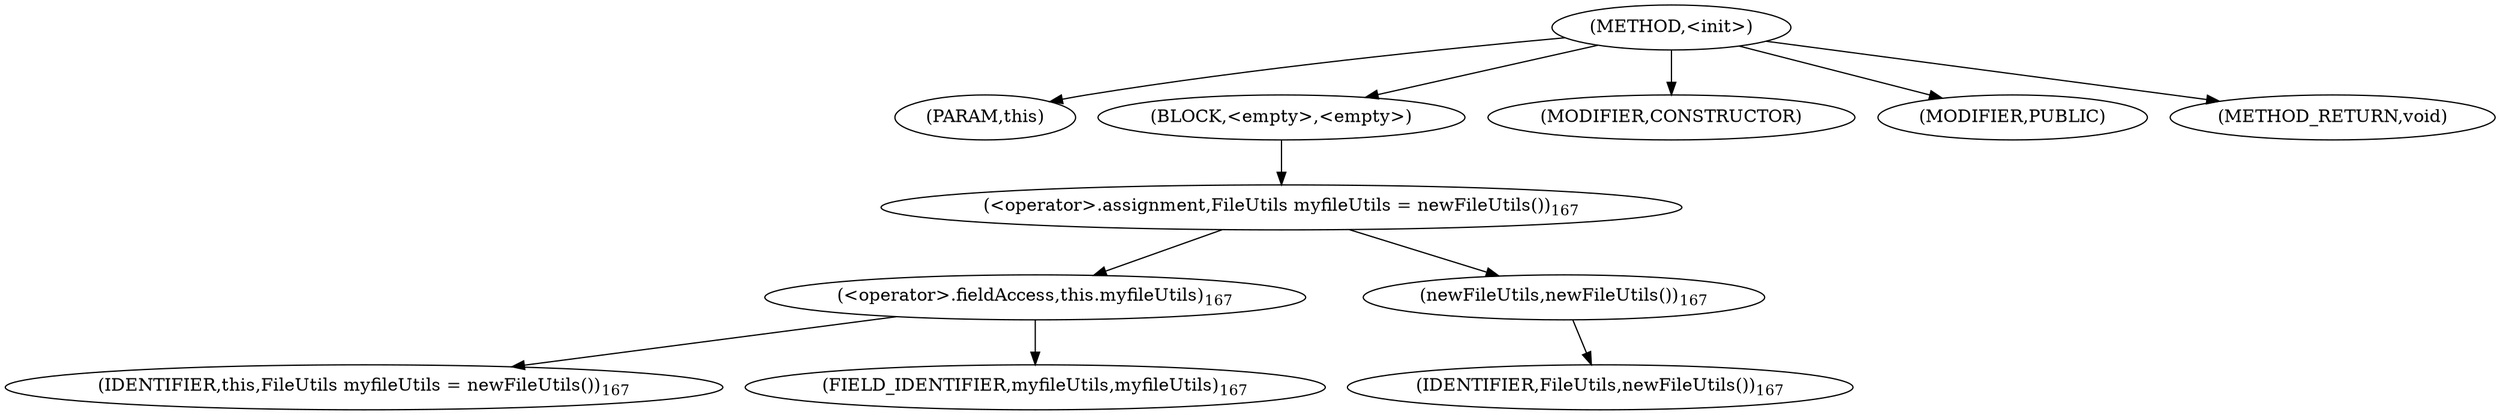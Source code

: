 digraph "&lt;init&gt;" {  
"952" [label = <(METHOD,&lt;init&gt;)> ]
"953" [label = <(PARAM,this)> ]
"954" [label = <(BLOCK,&lt;empty&gt;,&lt;empty&gt;)> ]
"955" [label = <(&lt;operator&gt;.assignment,FileUtils myfileUtils = newFileUtils())<SUB>167</SUB>> ]
"956" [label = <(&lt;operator&gt;.fieldAccess,this.myfileUtils)<SUB>167</SUB>> ]
"957" [label = <(IDENTIFIER,this,FileUtils myfileUtils = newFileUtils())<SUB>167</SUB>> ]
"958" [label = <(FIELD_IDENTIFIER,myfileUtils,myfileUtils)<SUB>167</SUB>> ]
"959" [label = <(newFileUtils,newFileUtils())<SUB>167</SUB>> ]
"960" [label = <(IDENTIFIER,FileUtils,newFileUtils())<SUB>167</SUB>> ]
"961" [label = <(MODIFIER,CONSTRUCTOR)> ]
"962" [label = <(MODIFIER,PUBLIC)> ]
"963" [label = <(METHOD_RETURN,void)> ]
  "952" -> "953" 
  "952" -> "954" 
  "952" -> "961" 
  "952" -> "962" 
  "952" -> "963" 
  "954" -> "955" 
  "955" -> "956" 
  "955" -> "959" 
  "956" -> "957" 
  "956" -> "958" 
  "959" -> "960" 
}

